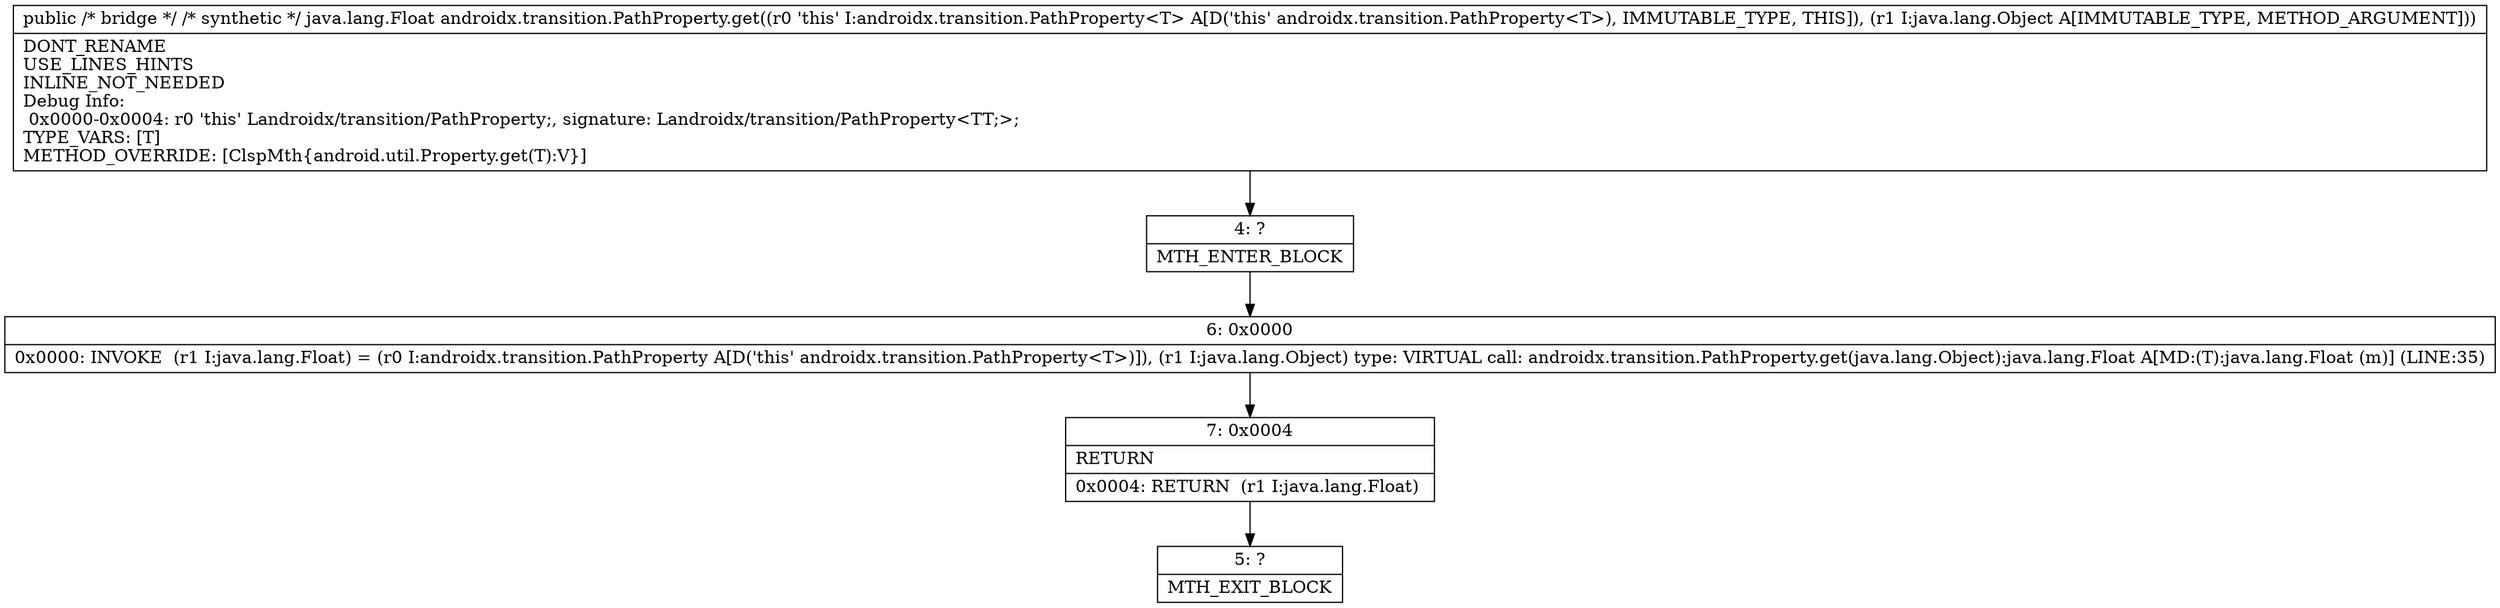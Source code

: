 digraph "CFG forandroidx.transition.PathProperty.get(Ljava\/lang\/Object;)Ljava\/lang\/Object;" {
Node_4 [shape=record,label="{4\:\ ?|MTH_ENTER_BLOCK\l}"];
Node_6 [shape=record,label="{6\:\ 0x0000|0x0000: INVOKE  (r1 I:java.lang.Float) = (r0 I:androidx.transition.PathProperty A[D('this' androidx.transition.PathProperty\<T\>)]), (r1 I:java.lang.Object) type: VIRTUAL call: androidx.transition.PathProperty.get(java.lang.Object):java.lang.Float A[MD:(T):java.lang.Float (m)] (LINE:35)\l}"];
Node_7 [shape=record,label="{7\:\ 0x0004|RETURN\l|0x0004: RETURN  (r1 I:java.lang.Float) \l}"];
Node_5 [shape=record,label="{5\:\ ?|MTH_EXIT_BLOCK\l}"];
MethodNode[shape=record,label="{public \/* bridge *\/ \/* synthetic *\/ java.lang.Float androidx.transition.PathProperty.get((r0 'this' I:androidx.transition.PathProperty\<T\> A[D('this' androidx.transition.PathProperty\<T\>), IMMUTABLE_TYPE, THIS]), (r1 I:java.lang.Object A[IMMUTABLE_TYPE, METHOD_ARGUMENT]))  | DONT_RENAME\lUSE_LINES_HINTS\lINLINE_NOT_NEEDED\lDebug Info:\l  0x0000\-0x0004: r0 'this' Landroidx\/transition\/PathProperty;, signature: Landroidx\/transition\/PathProperty\<TT;\>;\lTYPE_VARS: [T]\lMETHOD_OVERRIDE: [ClspMth\{android.util.Property.get(T):V\}]\l}"];
MethodNode -> Node_4;Node_4 -> Node_6;
Node_6 -> Node_7;
Node_7 -> Node_5;
}

